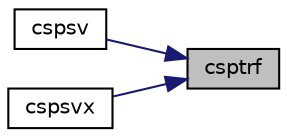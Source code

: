 digraph "csptrf"
{
 // LATEX_PDF_SIZE
  edge [fontname="Helvetica",fontsize="10",labelfontname="Helvetica",labelfontsize="10"];
  node [fontname="Helvetica",fontsize="10",shape=record];
  rankdir="RL";
  Node1 [label="csptrf",height=0.2,width=0.4,color="black", fillcolor="grey75", style="filled", fontcolor="black",tooltip="CSPTRF"];
  Node1 -> Node2 [dir="back",color="midnightblue",fontsize="10",style="solid",fontname="Helvetica"];
  Node2 [label="cspsv",height=0.2,width=0.4,color="black", fillcolor="white", style="filled",URL="$cspsv_8f.html#ab0d2ee938ae925364b77e81737b48067",tooltip="CSPSV computes the solution to system of linear equations A * X = B for OTHER matrices"];
  Node1 -> Node3 [dir="back",color="midnightblue",fontsize="10",style="solid",fontname="Helvetica"];
  Node3 [label="cspsvx",height=0.2,width=0.4,color="black", fillcolor="white", style="filled",URL="$cspsvx_8f.html#a12bd3808d80a7cb18018727759ea4160",tooltip="CSPSVX computes the solution to system of linear equations A * X = B for OTHER matrices"];
}
